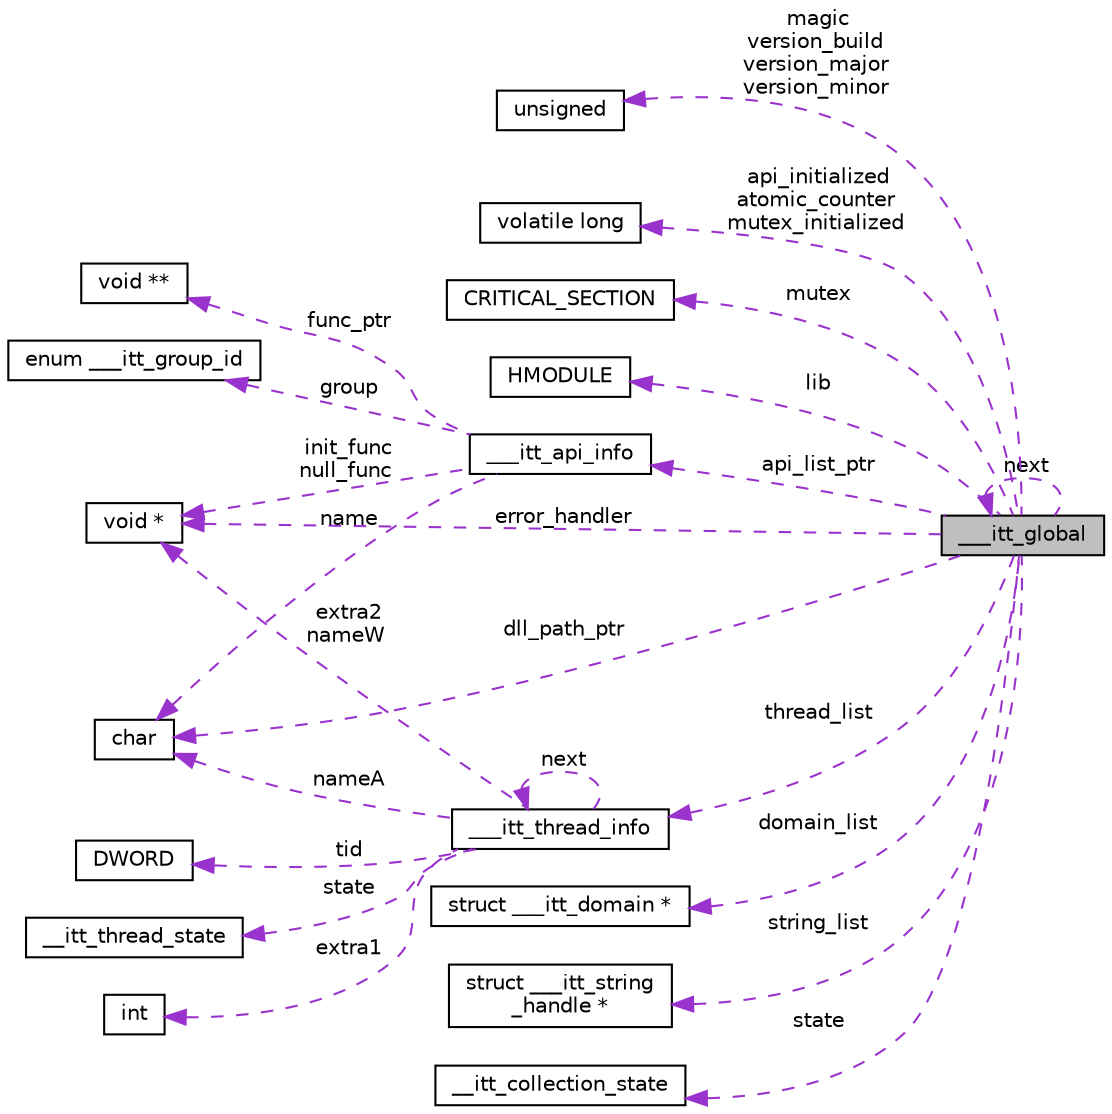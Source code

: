 digraph "___itt_global"
{
 // LATEX_PDF_SIZE
  bgcolor="transparent";
  edge [fontname="Helvetica",fontsize="10",labelfontname="Helvetica",labelfontsize="10"];
  node [fontname="Helvetica",fontsize="10",shape="box"];
  rankdir="LR";
  Node1 [label="___itt_global",height=0.2,width=0.4,color="black", fillcolor="grey75", style="filled", fontcolor="black",tooltip=" "];
  Node2 -> Node1 [dir="back",color="darkorchid3",fontsize="10",style="dashed",label=" magic\nversion_build\nversion_major\nversion_minor" ,fontname="Helvetica"];
  Node2 [label="unsigned",height=0.2,width=0.4,color="black",URL="$classunsigned.html",tooltip=" "];
  Node3 -> Node1 [dir="back",color="darkorchid3",fontsize="10",style="dashed",label=" api_initialized\natomic_counter\nmutex_initialized" ,fontname="Helvetica"];
  Node3 [label="volatile long",height=0.2,width=0.4,color="black",tooltip=" "];
  Node4 -> Node1 [dir="back",color="darkorchid3",fontsize="10",style="dashed",label=" mutex" ,fontname="Helvetica"];
  Node4 [label="CRITICAL_SECTION",height=0.2,width=0.4,color="black",tooltip=" "];
  Node5 -> Node1 [dir="back",color="darkorchid3",fontsize="10",style="dashed",label=" lib" ,fontname="Helvetica"];
  Node5 [label="HMODULE",height=0.2,width=0.4,color="black",tooltip=" "];
  Node6 -> Node1 [dir="back",color="darkorchid3",fontsize="10",style="dashed",label=" error_handler" ,fontname="Helvetica"];
  Node6 [label="void *",height=0.2,width=0.4,color="black",tooltip=" "];
  Node7 -> Node1 [dir="back",color="darkorchid3",fontsize="10",style="dashed",label=" dll_path_ptr" ,fontname="Helvetica"];
  Node7 [label="char",height=0.2,width=0.4,color="black",URL="$classchar.html",tooltip=" "];
  Node8 -> Node1 [dir="back",color="darkorchid3",fontsize="10",style="dashed",label=" api_list_ptr" ,fontname="Helvetica"];
  Node8 [label="___itt_api_info",height=0.2,width=0.4,color="black",URL="$struct______itt__api__info.html",tooltip=" "];
  Node7 -> Node8 [dir="back",color="darkorchid3",fontsize="10",style="dashed",label=" name" ,fontname="Helvetica"];
  Node9 -> Node8 [dir="back",color="darkorchid3",fontsize="10",style="dashed",label=" func_ptr" ,fontname="Helvetica"];
  Node9 [label="void **",height=0.2,width=0.4,color="black",tooltip=" "];
  Node6 -> Node8 [dir="back",color="darkorchid3",fontsize="10",style="dashed",label=" init_func\nnull_func" ,fontname="Helvetica"];
  Node10 -> Node8 [dir="back",color="darkorchid3",fontsize="10",style="dashed",label=" group" ,fontname="Helvetica"];
  Node10 [label="enum ___itt_group_id",height=0.2,width=0.4,color="black",tooltip=" "];
  Node1 -> Node1 [dir="back",color="darkorchid3",fontsize="10",style="dashed",label=" next" ,fontname="Helvetica"];
  Node11 -> Node1 [dir="back",color="darkorchid3",fontsize="10",style="dashed",label=" thread_list" ,fontname="Helvetica"];
  Node11 [label="___itt_thread_info",height=0.2,width=0.4,color="black",URL="$struct______itt__thread__info.html",tooltip=" "];
  Node7 -> Node11 [dir="back",color="darkorchid3",fontsize="10",style="dashed",label=" nameA" ,fontname="Helvetica"];
  Node6 -> Node11 [dir="back",color="darkorchid3",fontsize="10",style="dashed",label=" extra2\nnameW" ,fontname="Helvetica"];
  Node12 -> Node11 [dir="back",color="darkorchid3",fontsize="10",style="dashed",label=" tid" ,fontname="Helvetica"];
  Node12 [label="DWORD",height=0.2,width=0.4,color="black",tooltip=" "];
  Node13 -> Node11 [dir="back",color="darkorchid3",fontsize="10",style="dashed",label=" state" ,fontname="Helvetica"];
  Node13 [label="__itt_thread_state",height=0.2,width=0.4,color="black",tooltip=" "];
  Node14 -> Node11 [dir="back",color="darkorchid3",fontsize="10",style="dashed",label=" extra1" ,fontname="Helvetica"];
  Node14 [label="int",height=0.2,width=0.4,color="black",tooltip=" "];
  Node11 -> Node11 [dir="back",color="darkorchid3",fontsize="10",style="dashed",label=" next" ,fontname="Helvetica"];
  Node15 -> Node1 [dir="back",color="darkorchid3",fontsize="10",style="dashed",label=" domain_list" ,fontname="Helvetica"];
  Node15 [label="struct ___itt_domain *",height=0.2,width=0.4,color="black",tooltip=" "];
  Node16 -> Node1 [dir="back",color="darkorchid3",fontsize="10",style="dashed",label=" string_list" ,fontname="Helvetica"];
  Node16 [label="struct ___itt_string\l_handle *",height=0.2,width=0.4,color="black",tooltip=" "];
  Node17 -> Node1 [dir="back",color="darkorchid3",fontsize="10",style="dashed",label=" state" ,fontname="Helvetica"];
  Node17 [label="__itt_collection_state",height=0.2,width=0.4,color="black",tooltip=" "];
}
